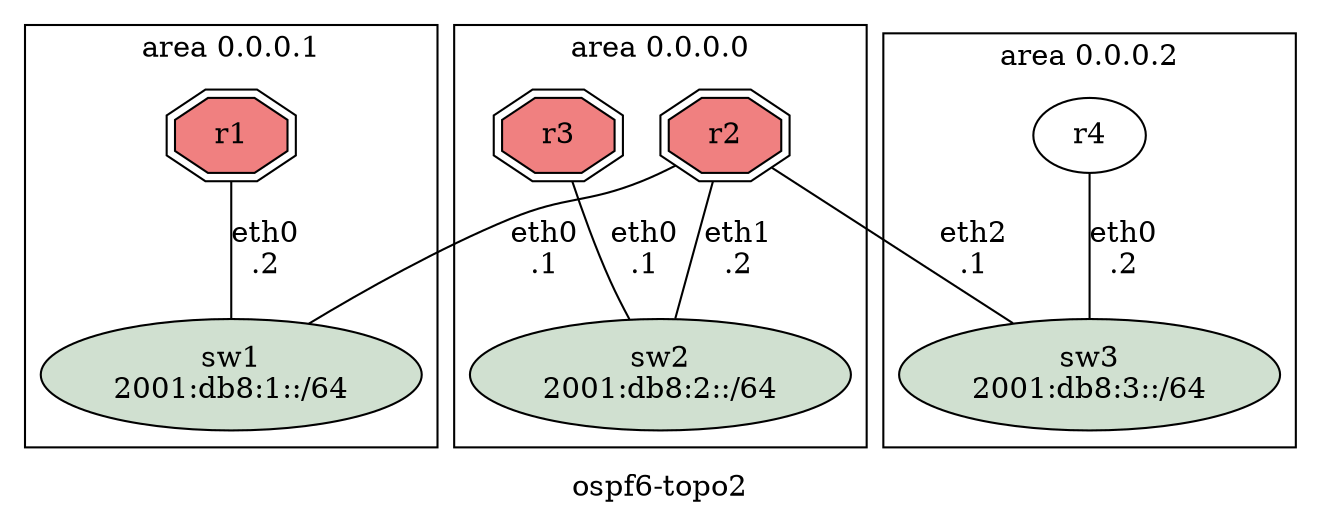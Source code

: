 ## Color coding:
#########################
##  Main FRR: #f08080  red
##  Switches: #d0e0d0  gray
##  RIP:      #19e3d9  Cyan
##  RIPng:    #fcb314  dark yellow
##  OSPFv2:   #32b835  Green
##  OSPFv3:   #19e3d9  Cyan
##  ISIS IPv4 #fcb314  dark yellow
##  ISIS IPv6 #9a81ec  purple
##  BGP IPv4  #eee3d3  beige
##  BGP IPv6  #fdff00  yellow
##### Colors (see http://www.color-hex.com/)

graph template {
  label="ospf6-topo2";

  # Routers
  r1 [
    shape=doubleoctagon,
    label="r1",
    fillcolor="#f08080",
    style=filled,
  ];
  r2 [
    shape=doubleoctagon
    label="r2",
    fillcolor="#f08080",
    style=filled,
  ];
  r3 [
    shape=doubleoctagon
    label="r3",
    fillcolor="#f08080",
    style=filled,
  ];

  # Switches
  sw1 [
    shape=oval,
    label="sw1\n2001:db8:1::/64",
    fillcolor="#d0e0d0",
    style=filled,
  ];
  sw2 [
    shape=oval,
    label="sw2\n2001:db8:2::/64",
    fillcolor="#d0e0d0",
    style=filled,
  ];
  sw3 [
    shape=oval,
    label="sw3\n2001:db8:3::/64",
    fillcolor="#d0e0d0",
    style=filled,
  ];

  # Connections
  subgraph cluster1 {
    label="area 0.0.0.1";
    r1 -- sw1 [label="eth0\n.2"];
  }

  subgraph cluster2 {
    label="area 0.0.0.2";
    r4 -- sw3 [label="eth0\n.2"];
  }

  subgraph cluster0 {
    label="area 0.0.0.0";
    r2 -- sw1 [label="eth0\n.1"];
    r2 -- sw2 [label="eth1\n.2"];
    r2 -- sw3 [label="eth2\n.1"];

    r3 -- sw2 [label="eth0\n.1"];
  }
}
